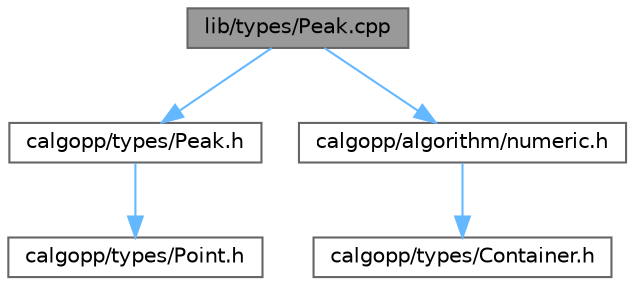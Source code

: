 digraph "lib/types/Peak.cpp"
{
 // LATEX_PDF_SIZE
  bgcolor="transparent";
  edge [fontname=Helvetica,fontsize=10,labelfontname=Helvetica,labelfontsize=10];
  node [fontname=Helvetica,fontsize=10,shape=box,height=0.2,width=0.4];
  Node1 [label="lib/types/Peak.cpp",height=0.2,width=0.4,color="gray40", fillcolor="grey60", style="filled", fontcolor="black",tooltip=" "];
  Node1 -> Node2 [color="steelblue1",style="solid"];
  Node2 [label="calgopp/types/Peak.h",height=0.2,width=0.4,color="grey40", fillcolor="white", style="filled",URL="$Peak_8h.html",tooltip=" "];
  Node2 -> Node3 [color="steelblue1",style="solid"];
  Node3 [label="calgopp/types/Point.h",height=0.2,width=0.4,color="grey40", fillcolor="white", style="filled",URL="$Point_8h.html",tooltip=" "];
  Node1 -> Node4 [color="steelblue1",style="solid"];
  Node4 [label="calgopp/algorithm/numeric.h",height=0.2,width=0.4,color="grey40", fillcolor="white", style="filled",URL="$numeric_8h.html",tooltip=" "];
  Node4 -> Node5 [color="steelblue1",style="solid"];
  Node5 [label="calgopp/types/Container.h",height=0.2,width=0.4,color="grey40", fillcolor="white", style="filled",URL="$Container_8h.html",tooltip=" "];
}
